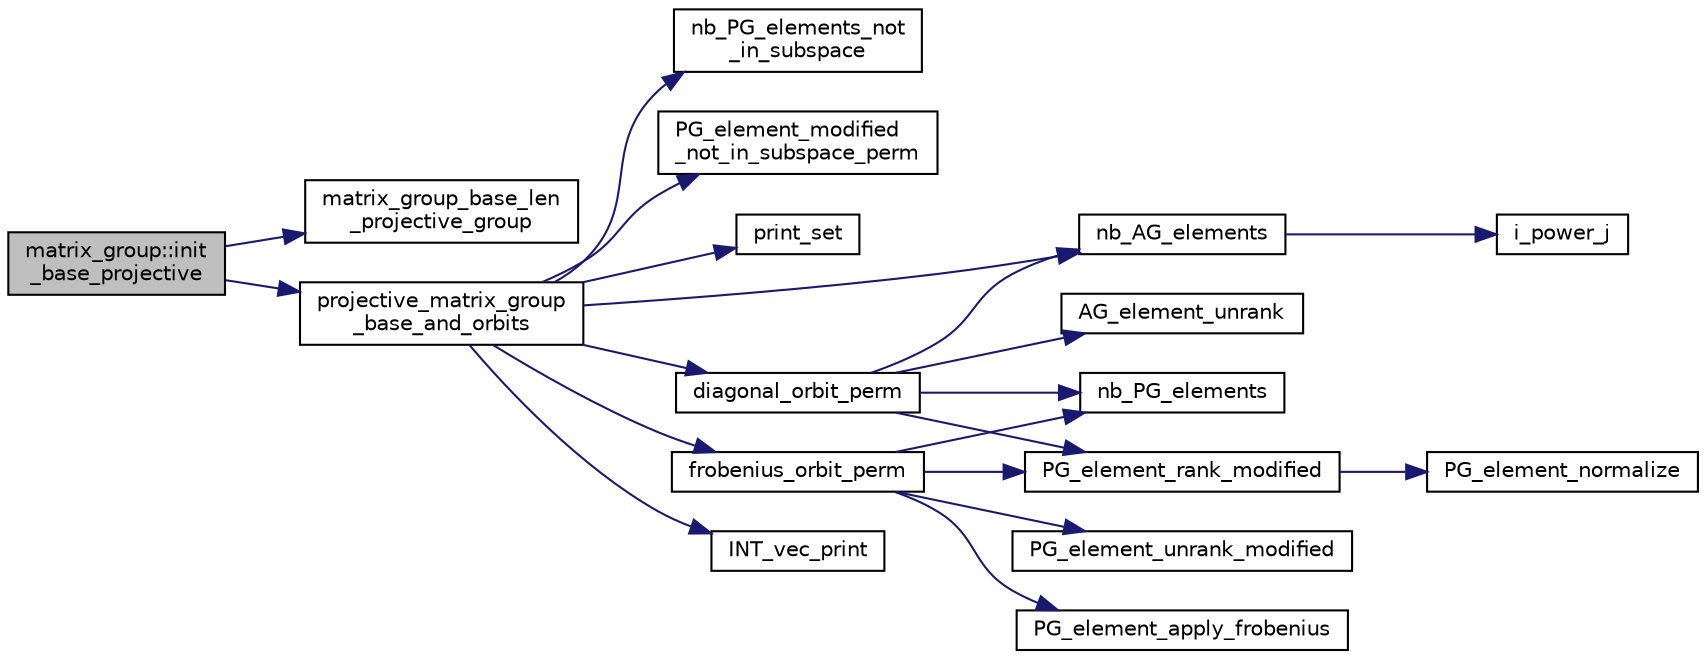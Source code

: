 digraph "matrix_group::init_base_projective"
{
  edge [fontname="Helvetica",fontsize="10",labelfontname="Helvetica",labelfontsize="10"];
  node [fontname="Helvetica",fontsize="10",shape=record];
  rankdir="LR";
  Node2202 [label="matrix_group::init\l_base_projective",height=0.2,width=0.4,color="black", fillcolor="grey75", style="filled", fontcolor="black"];
  Node2202 -> Node2203 [color="midnightblue",fontsize="10",style="solid",fontname="Helvetica"];
  Node2203 [label="matrix_group_base_len\l_projective_group",height=0.2,width=0.4,color="black", fillcolor="white", style="filled",URL="$de/dc5/algebra__and__number__theory_8h.html#a076a893d14b9769c19fd1748154033bc"];
  Node2202 -> Node2204 [color="midnightblue",fontsize="10",style="solid",fontname="Helvetica"];
  Node2204 [label="projective_matrix_group\l_base_and_orbits",height=0.2,width=0.4,color="black", fillcolor="white", style="filled",URL="$de/dc5/algebra__and__number__theory_8h.html#a71480fe79b972a0fad3641522f529b9d"];
  Node2204 -> Node2205 [color="midnightblue",fontsize="10",style="solid",fontname="Helvetica"];
  Node2205 [label="nb_PG_elements_not\l_in_subspace",height=0.2,width=0.4,color="black", fillcolor="white", style="filled",URL="$d4/d67/geometry_8h.html#a3d91cd5837ab4c11dce288f616fb8a9b"];
  Node2204 -> Node2206 [color="midnightblue",fontsize="10",style="solid",fontname="Helvetica"];
  Node2206 [label="PG_element_modified\l_not_in_subspace_perm",height=0.2,width=0.4,color="black", fillcolor="white", style="filled",URL="$d4/d67/geometry_8h.html#a14cfe45d125781ded8ccad7f547cebfc"];
  Node2204 -> Node2207 [color="midnightblue",fontsize="10",style="solid",fontname="Helvetica"];
  Node2207 [label="print_set",height=0.2,width=0.4,color="black", fillcolor="white", style="filled",URL="$d0/dd1/blt_8h.html#a8c1a5fc71aea7ff31d181f0103196a24"];
  Node2204 -> Node2208 [color="midnightblue",fontsize="10",style="solid",fontname="Helvetica"];
  Node2208 [label="nb_AG_elements",height=0.2,width=0.4,color="black", fillcolor="white", style="filled",URL="$d4/d67/geometry_8h.html#ab9de2574dd403dd453a0d35107f684f5"];
  Node2208 -> Node2209 [color="midnightblue",fontsize="10",style="solid",fontname="Helvetica"];
  Node2209 [label="i_power_j",height=0.2,width=0.4,color="black", fillcolor="white", style="filled",URL="$de/dc5/algebra__and__number__theory_8h.html#a39b321523e8957d701618bb5cac542b5"];
  Node2204 -> Node2210 [color="midnightblue",fontsize="10",style="solid",fontname="Helvetica"];
  Node2210 [label="diagonal_orbit_perm",height=0.2,width=0.4,color="black", fillcolor="white", style="filled",URL="$d4/d95/group__generators_8_c.html#aa6bbdf4744cf75e8f826e454ca163b31"];
  Node2210 -> Node2211 [color="midnightblue",fontsize="10",style="solid",fontname="Helvetica"];
  Node2211 [label="nb_PG_elements",height=0.2,width=0.4,color="black", fillcolor="white", style="filled",URL="$d4/d67/geometry_8h.html#ada56c56cb5c7b39553dc0391f2df1cee"];
  Node2210 -> Node2208 [color="midnightblue",fontsize="10",style="solid",fontname="Helvetica"];
  Node2210 -> Node2212 [color="midnightblue",fontsize="10",style="solid",fontname="Helvetica"];
  Node2212 [label="AG_element_unrank",height=0.2,width=0.4,color="black", fillcolor="white", style="filled",URL="$d4/d67/geometry_8h.html#a4a33b86c87b2879b97cfa1327abe2885"];
  Node2210 -> Node2213 [color="midnightblue",fontsize="10",style="solid",fontname="Helvetica"];
  Node2213 [label="PG_element_rank_modified",height=0.2,width=0.4,color="black", fillcolor="white", style="filled",URL="$d4/d67/geometry_8h.html#a9cd1a8bf5b88a038e33862f6c2c3dd36"];
  Node2213 -> Node2214 [color="midnightblue",fontsize="10",style="solid",fontname="Helvetica"];
  Node2214 [label="PG_element_normalize",height=0.2,width=0.4,color="black", fillcolor="white", style="filled",URL="$df/de4/projective_8_c.html#a5a4c3c1158bad6bab0d786c616bd0996"];
  Node2204 -> Node2215 [color="midnightblue",fontsize="10",style="solid",fontname="Helvetica"];
  Node2215 [label="frobenius_orbit_perm",height=0.2,width=0.4,color="black", fillcolor="white", style="filled",URL="$d4/d95/group__generators_8_c.html#a124056d24ceea20b62791e8f7b7dd7e3"];
  Node2215 -> Node2211 [color="midnightblue",fontsize="10",style="solid",fontname="Helvetica"];
  Node2215 -> Node2216 [color="midnightblue",fontsize="10",style="solid",fontname="Helvetica"];
  Node2216 [label="PG_element_unrank_modified",height=0.2,width=0.4,color="black", fillcolor="white", style="filled",URL="$d4/d67/geometry_8h.html#a83ae9b605d496f6a90345303f6efae64"];
  Node2215 -> Node2213 [color="midnightblue",fontsize="10",style="solid",fontname="Helvetica"];
  Node2215 -> Node2217 [color="midnightblue",fontsize="10",style="solid",fontname="Helvetica"];
  Node2217 [label="PG_element_apply_frobenius",height=0.2,width=0.4,color="black", fillcolor="white", style="filled",URL="$d4/d67/geometry_8h.html#a4961a3ed7c7205cd78c1ef21730bec7c"];
  Node2204 -> Node2218 [color="midnightblue",fontsize="10",style="solid",fontname="Helvetica"];
  Node2218 [label="INT_vec_print",height=0.2,width=0.4,color="black", fillcolor="white", style="filled",URL="$df/dbf/sajeeb_8_c.html#a79a5901af0b47dd0d694109543c027fe"];
}
